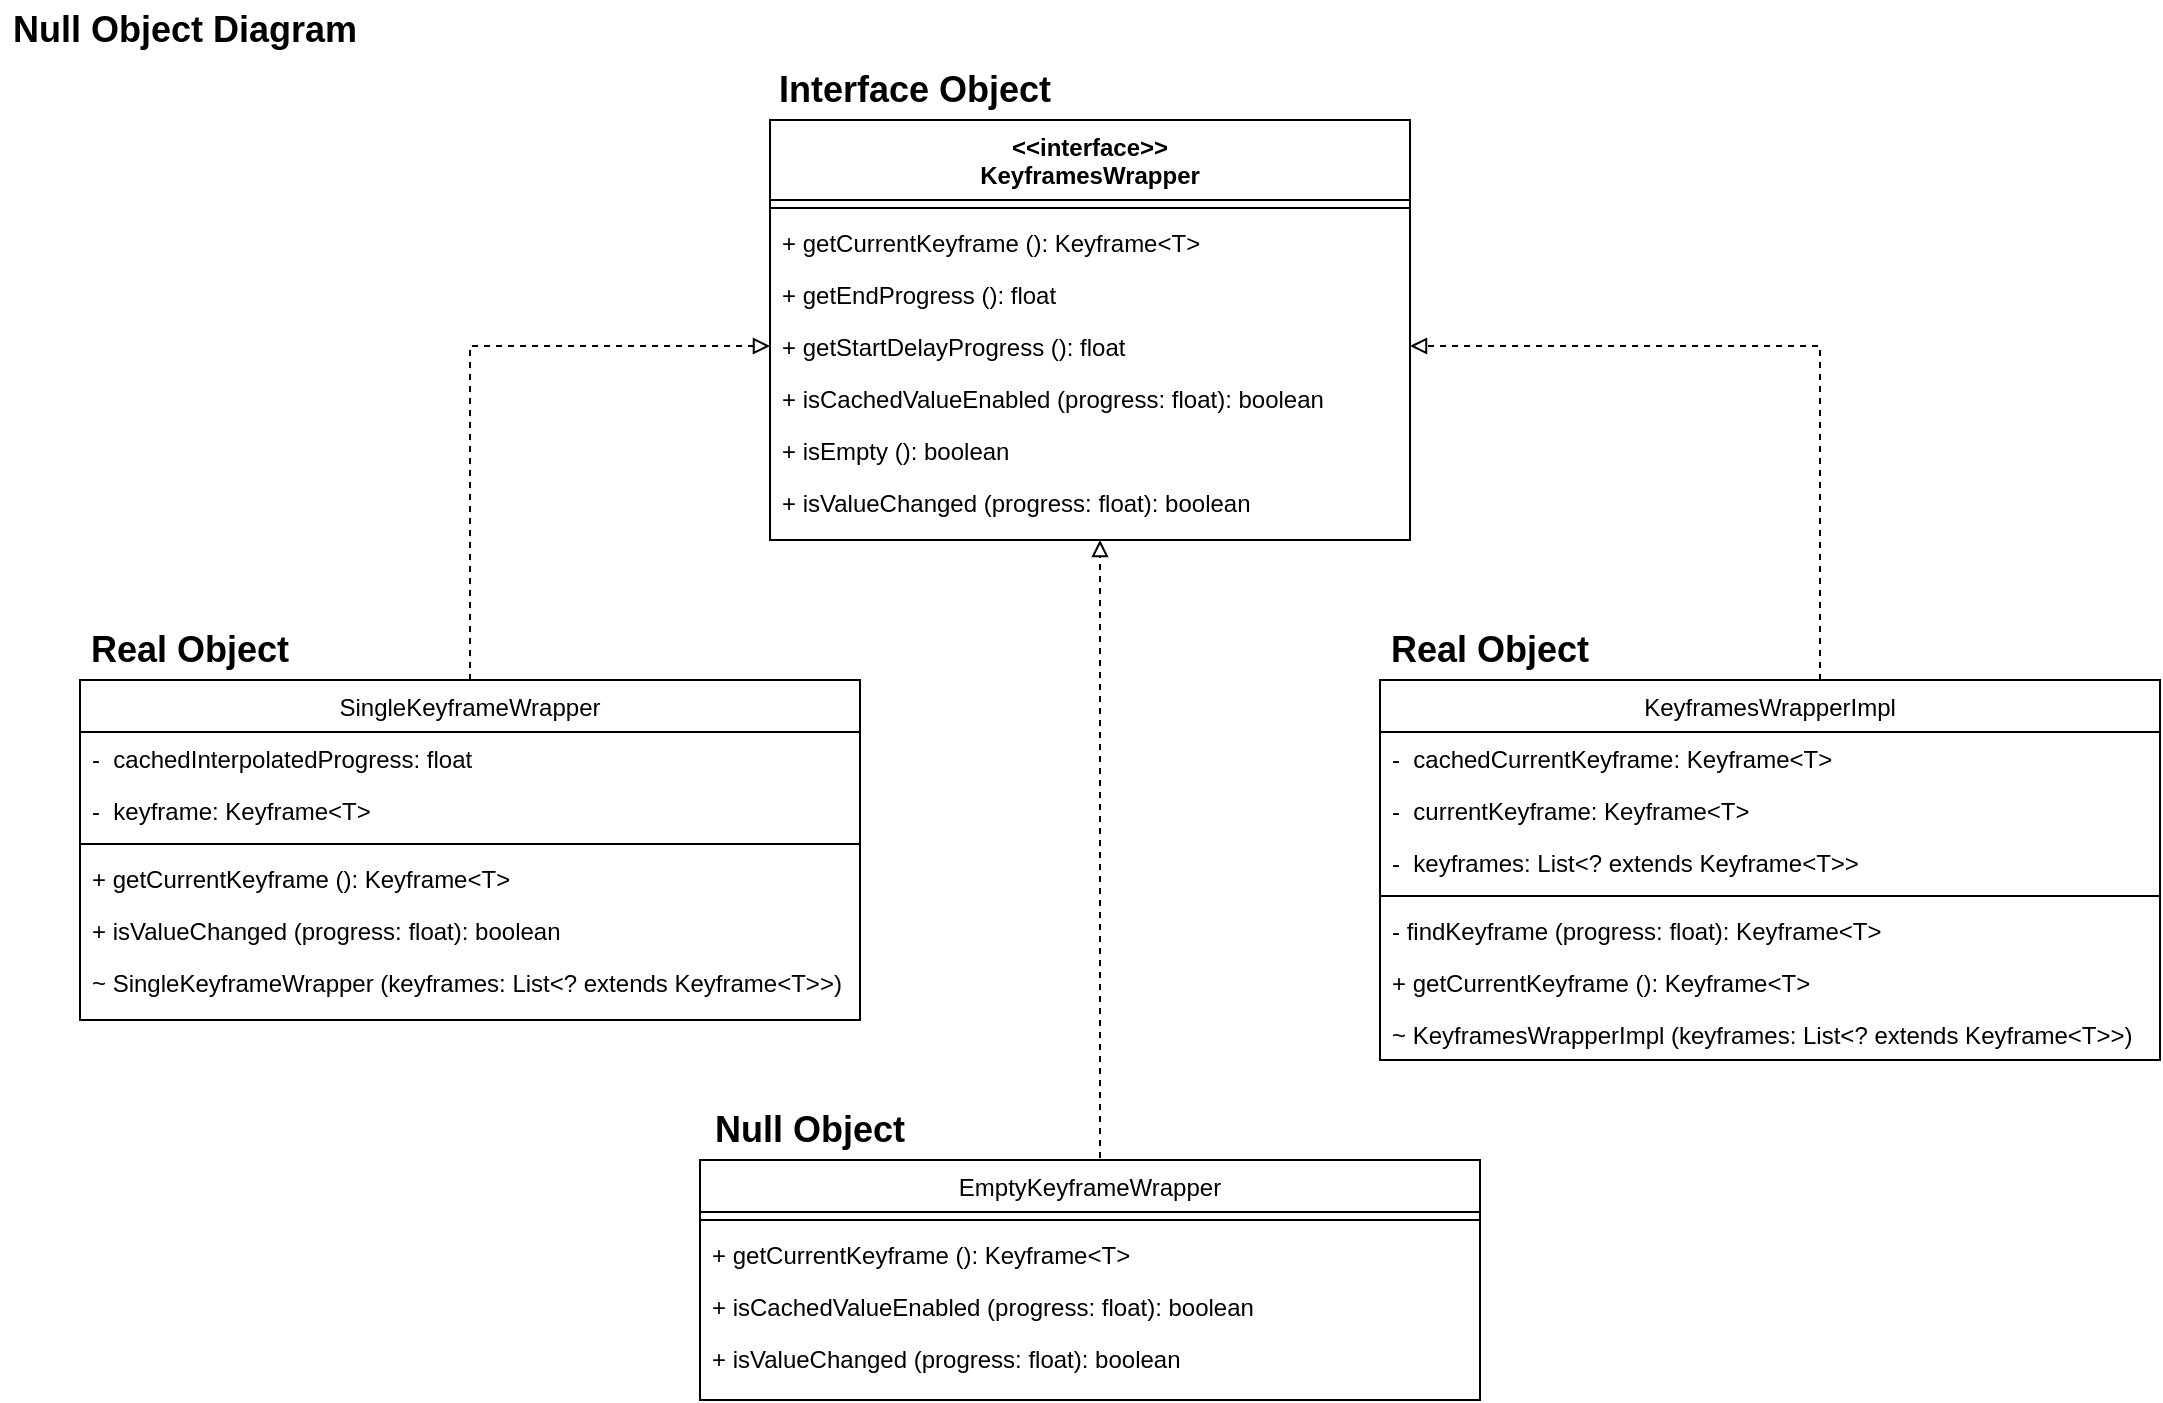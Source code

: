 <mxfile version="15.7.3" type="github">
  <diagram id="C5RBs43oDa-KdzZeNtuy" name="Page-1">
    <mxGraphModel dx="1673" dy="925" grid="1" gridSize="10" guides="1" tooltips="1" connect="1" arrows="1" fold="1" page="1" pageScale="1" pageWidth="1169" pageHeight="827" math="0" shadow="0">
      <root>
        <mxCell id="WIyWlLk6GJQsqaUBKTNV-0" />
        <mxCell id="WIyWlLk6GJQsqaUBKTNV-1" parent="WIyWlLk6GJQsqaUBKTNV-0" />
        <mxCell id="JPSFBGjOKT_y121djtkQ-9" value="Null Object Diagram&amp;nbsp;" style="text;html=1;strokeColor=none;fillColor=none;align=center;verticalAlign=middle;whiteSpace=wrap;rounded=0;fontSize=18;fontStyle=1" parent="WIyWlLk6GJQsqaUBKTNV-1" vertex="1">
          <mxGeometry x="40" y="48" width="190" height="30" as="geometry" />
        </mxCell>
        <mxCell id="JPSFBGjOKT_y121djtkQ-87" value="&lt;&lt;interface&gt;&gt;&#xa;KeyframesWrapper" style="swimlane;fontStyle=1;align=center;verticalAlign=top;childLayout=stackLayout;horizontal=1;startSize=40;horizontalStack=0;resizeParent=1;resizeLast=0;collapsible=1;marginBottom=0;rounded=0;shadow=0;strokeWidth=1;" parent="WIyWlLk6GJQsqaUBKTNV-1" vertex="1">
          <mxGeometry x="425" y="108" width="320" height="210" as="geometry">
            <mxRectangle x="550" y="140" width="160" height="26" as="alternateBounds" />
          </mxGeometry>
        </mxCell>
        <mxCell id="JPSFBGjOKT_y121djtkQ-89" value="" style="line;html=1;strokeWidth=1;align=left;verticalAlign=middle;spacingTop=-1;spacingLeft=3;spacingRight=3;rotatable=0;labelPosition=right;points=[];portConstraint=eastwest;" parent="JPSFBGjOKT_y121djtkQ-87" vertex="1">
          <mxGeometry y="40" width="320" height="8" as="geometry" />
        </mxCell>
        <mxCell id="JPSFBGjOKT_y121djtkQ-90" value="+ getCurrentKeyframe (): Keyframe&lt;T&gt;" style="text;align=left;verticalAlign=top;spacingLeft=4;spacingRight=4;overflow=hidden;rotatable=0;points=[[0,0.5],[1,0.5]];portConstraint=eastwest;" parent="JPSFBGjOKT_y121djtkQ-87" vertex="1">
          <mxGeometry y="48" width="320" height="26" as="geometry" />
        </mxCell>
        <mxCell id="JPSFBGjOKT_y121djtkQ-91" value="+ getEndProgress (): float" style="text;align=left;verticalAlign=top;spacingLeft=4;spacingRight=4;overflow=hidden;rotatable=0;points=[[0,0.5],[1,0.5]];portConstraint=eastwest;" parent="JPSFBGjOKT_y121djtkQ-87" vertex="1">
          <mxGeometry y="74" width="320" height="26" as="geometry" />
        </mxCell>
        <mxCell id="JPSFBGjOKT_y121djtkQ-92" value="+ getStartDelayProgress (): float" style="text;align=left;verticalAlign=top;spacingLeft=4;spacingRight=4;overflow=hidden;rotatable=0;points=[[0,0.5],[1,0.5]];portConstraint=eastwest;" parent="JPSFBGjOKT_y121djtkQ-87" vertex="1">
          <mxGeometry y="100" width="320" height="26" as="geometry" />
        </mxCell>
        <mxCell id="JPSFBGjOKT_y121djtkQ-93" value="+ isCachedValueEnabled (progress: float): boolean" style="text;align=left;verticalAlign=top;spacingLeft=4;spacingRight=4;overflow=hidden;rotatable=0;points=[[0,0.5],[1,0.5]];portConstraint=eastwest;" parent="JPSFBGjOKT_y121djtkQ-87" vertex="1">
          <mxGeometry y="126" width="320" height="26" as="geometry" />
        </mxCell>
        <mxCell id="JPSFBGjOKT_y121djtkQ-94" value="+ isEmpty (): boolean" style="text;align=left;verticalAlign=top;spacingLeft=4;spacingRight=4;overflow=hidden;rotatable=0;points=[[0,0.5],[1,0.5]];portConstraint=eastwest;" parent="JPSFBGjOKT_y121djtkQ-87" vertex="1">
          <mxGeometry y="152" width="320" height="26" as="geometry" />
        </mxCell>
        <mxCell id="JPSFBGjOKT_y121djtkQ-95" value="+ isValueChanged (progress: float): boolean" style="text;align=left;verticalAlign=top;spacingLeft=4;spacingRight=4;overflow=hidden;rotatable=0;points=[[0,0.5],[1,0.5]];portConstraint=eastwest;" parent="JPSFBGjOKT_y121djtkQ-87" vertex="1">
          <mxGeometry y="178" width="320" height="26" as="geometry" />
        </mxCell>
        <mxCell id="JPSFBGjOKT_y121djtkQ-122" style="edgeStyle=orthogonalEdgeStyle;rounded=0;orthogonalLoop=1;jettySize=auto;html=1;entryX=0;entryY=0.5;entryDx=0;entryDy=0;endArrow=block;endFill=0;dashed=1;" parent="WIyWlLk6GJQsqaUBKTNV-1" source="JPSFBGjOKT_y121djtkQ-97" target="JPSFBGjOKT_y121djtkQ-92" edge="1">
          <mxGeometry relative="1" as="geometry" />
        </mxCell>
        <mxCell id="JPSFBGjOKT_y121djtkQ-97" value="SingleKeyframeWrapper" style="swimlane;fontStyle=0;align=center;verticalAlign=top;childLayout=stackLayout;horizontal=1;startSize=26;horizontalStack=0;resizeParent=1;resizeLast=0;collapsible=1;marginBottom=0;rounded=0;shadow=0;strokeWidth=1;" parent="WIyWlLk6GJQsqaUBKTNV-1" vertex="1">
          <mxGeometry x="80" y="388" width="390" height="170" as="geometry">
            <mxRectangle x="550" y="140" width="160" height="26" as="alternateBounds" />
          </mxGeometry>
        </mxCell>
        <mxCell id="JPSFBGjOKT_y121djtkQ-98" value="-  cachedInterpolatedProgress: float" style="text;align=left;verticalAlign=top;spacingLeft=4;spacingRight=4;overflow=hidden;rotatable=0;points=[[0,0.5],[1,0.5]];portConstraint=eastwest;" parent="JPSFBGjOKT_y121djtkQ-97" vertex="1">
          <mxGeometry y="26" width="390" height="26" as="geometry" />
        </mxCell>
        <mxCell id="JPSFBGjOKT_y121djtkQ-99" value="-  keyframe: Keyframe&lt;T&gt;" style="text;align=left;verticalAlign=top;spacingLeft=4;spacingRight=4;overflow=hidden;rotatable=0;points=[[0,0.5],[1,0.5]];portConstraint=eastwest;rounded=0;shadow=0;html=0;" parent="JPSFBGjOKT_y121djtkQ-97" vertex="1">
          <mxGeometry y="52" width="390" height="26" as="geometry" />
        </mxCell>
        <mxCell id="JPSFBGjOKT_y121djtkQ-100" value="" style="line;html=1;strokeWidth=1;align=left;verticalAlign=middle;spacingTop=-1;spacingLeft=3;spacingRight=3;rotatable=0;labelPosition=right;points=[];portConstraint=eastwest;" parent="JPSFBGjOKT_y121djtkQ-97" vertex="1">
          <mxGeometry y="78" width="390" height="8" as="geometry" />
        </mxCell>
        <mxCell id="JPSFBGjOKT_y121djtkQ-101" value="+ getCurrentKeyframe (): Keyframe&lt;T&gt;" style="text;align=left;verticalAlign=top;spacingLeft=4;spacingRight=4;overflow=hidden;rotatable=0;points=[[0,0.5],[1,0.5]];portConstraint=eastwest;rounded=0;shadow=0;html=0;" parent="JPSFBGjOKT_y121djtkQ-97" vertex="1">
          <mxGeometry y="86" width="390" height="26" as="geometry" />
        </mxCell>
        <mxCell id="JPSFBGjOKT_y121djtkQ-102" value="+ isValueChanged (progress: float): boolean" style="text;align=left;verticalAlign=top;spacingLeft=4;spacingRight=4;overflow=hidden;rotatable=0;points=[[0,0.5],[1,0.5]];portConstraint=eastwest;" parent="JPSFBGjOKT_y121djtkQ-97" vertex="1">
          <mxGeometry y="112" width="390" height="26" as="geometry" />
        </mxCell>
        <mxCell id="JPSFBGjOKT_y121djtkQ-103" value="~ SingleKeyframeWrapper (keyframes: List&lt;? extends Keyframe&lt;T&gt;&gt;)" style="text;align=left;verticalAlign=top;spacingLeft=4;spacingRight=4;overflow=hidden;rotatable=0;points=[[0,0.5],[1,0.5]];portConstraint=eastwest;" parent="JPSFBGjOKT_y121djtkQ-97" vertex="1">
          <mxGeometry y="138" width="390" height="26" as="geometry" />
        </mxCell>
        <mxCell id="JPSFBGjOKT_y121djtkQ-123" style="edgeStyle=orthogonalEdgeStyle;rounded=0;orthogonalLoop=1;jettySize=auto;html=1;dashed=1;endArrow=block;endFill=0;entryX=1;entryY=0.5;entryDx=0;entryDy=0;" parent="WIyWlLk6GJQsqaUBKTNV-1" source="JPSFBGjOKT_y121djtkQ-104" target="JPSFBGjOKT_y121djtkQ-92" edge="1">
          <mxGeometry relative="1" as="geometry">
            <mxPoint x="780" y="298" as="targetPoint" />
            <Array as="points">
              <mxPoint x="950" y="221" />
            </Array>
          </mxGeometry>
        </mxCell>
        <mxCell id="JPSFBGjOKT_y121djtkQ-104" value="KeyframesWrapperImpl" style="swimlane;fontStyle=0;align=center;verticalAlign=top;childLayout=stackLayout;horizontal=1;startSize=26;horizontalStack=0;resizeParent=1;resizeLast=0;collapsible=1;marginBottom=0;rounded=0;shadow=0;strokeWidth=1;" parent="WIyWlLk6GJQsqaUBKTNV-1" vertex="1">
          <mxGeometry x="730" y="388" width="390" height="190" as="geometry">
            <mxRectangle x="550" y="140" width="160" height="26" as="alternateBounds" />
          </mxGeometry>
        </mxCell>
        <mxCell id="JPSFBGjOKT_y121djtkQ-105" value="-  cachedCurrentKeyframe: Keyframe&lt;T&gt;" style="text;align=left;verticalAlign=top;spacingLeft=4;spacingRight=4;overflow=hidden;rotatable=0;points=[[0,0.5],[1,0.5]];portConstraint=eastwest;" parent="JPSFBGjOKT_y121djtkQ-104" vertex="1">
          <mxGeometry y="26" width="390" height="26" as="geometry" />
        </mxCell>
        <mxCell id="JPSFBGjOKT_y121djtkQ-106" value="-  currentKeyframe: Keyframe&lt;T&gt;" style="text;align=left;verticalAlign=top;spacingLeft=4;spacingRight=4;overflow=hidden;rotatable=0;points=[[0,0.5],[1,0.5]];portConstraint=eastwest;rounded=0;shadow=0;html=0;" parent="JPSFBGjOKT_y121djtkQ-104" vertex="1">
          <mxGeometry y="52" width="390" height="26" as="geometry" />
        </mxCell>
        <mxCell id="JPSFBGjOKT_y121djtkQ-111" value="-  keyframes: List&lt;? extends Keyframe&lt;T&gt;&gt; " style="text;align=left;verticalAlign=top;spacingLeft=4;spacingRight=4;overflow=hidden;rotatable=0;points=[[0,0.5],[1,0.5]];portConstraint=eastwest;rounded=0;shadow=0;html=0;" parent="JPSFBGjOKT_y121djtkQ-104" vertex="1">
          <mxGeometry y="78" width="390" height="26" as="geometry" />
        </mxCell>
        <mxCell id="JPSFBGjOKT_y121djtkQ-107" value="" style="line;html=1;strokeWidth=1;align=left;verticalAlign=middle;spacingTop=-1;spacingLeft=3;spacingRight=3;rotatable=0;labelPosition=right;points=[];portConstraint=eastwest;" parent="JPSFBGjOKT_y121djtkQ-104" vertex="1">
          <mxGeometry y="104" width="390" height="8" as="geometry" />
        </mxCell>
        <mxCell id="JPSFBGjOKT_y121djtkQ-108" value="- findKeyframe (progress: float): Keyframe&lt;T&gt;" style="text;align=left;verticalAlign=top;spacingLeft=4;spacingRight=4;overflow=hidden;rotatable=0;points=[[0,0.5],[1,0.5]];portConstraint=eastwest;rounded=0;shadow=0;html=0;" parent="JPSFBGjOKT_y121djtkQ-104" vertex="1">
          <mxGeometry y="112" width="390" height="26" as="geometry" />
        </mxCell>
        <mxCell id="JPSFBGjOKT_y121djtkQ-109" value="+ getCurrentKeyframe (): Keyframe&lt;T&gt;" style="text;align=left;verticalAlign=top;spacingLeft=4;spacingRight=4;overflow=hidden;rotatable=0;points=[[0,0.5],[1,0.5]];portConstraint=eastwest;" parent="JPSFBGjOKT_y121djtkQ-104" vertex="1">
          <mxGeometry y="138" width="390" height="26" as="geometry" />
        </mxCell>
        <mxCell id="JPSFBGjOKT_y121djtkQ-110" value="~ KeyframesWrapperImpl (keyframes: List&lt;? extends Keyframe&lt;T&gt;&gt;)" style="text;align=left;verticalAlign=top;spacingLeft=4;spacingRight=4;overflow=hidden;rotatable=0;points=[[0,0.5],[1,0.5]];portConstraint=eastwest;" parent="JPSFBGjOKT_y121djtkQ-104" vertex="1">
          <mxGeometry y="164" width="390" height="26" as="geometry" />
        </mxCell>
        <mxCell id="JPSFBGjOKT_y121djtkQ-113" value="EmptyKeyframeWrapper" style="swimlane;fontStyle=0;align=center;verticalAlign=top;childLayout=stackLayout;horizontal=1;startSize=26;horizontalStack=0;resizeParent=1;resizeLast=0;collapsible=1;marginBottom=0;rounded=0;shadow=0;strokeWidth=1;" parent="WIyWlLk6GJQsqaUBKTNV-1" vertex="1">
          <mxGeometry x="390" y="628" width="390" height="120" as="geometry">
            <mxRectangle x="550" y="140" width="160" height="26" as="alternateBounds" />
          </mxGeometry>
        </mxCell>
        <mxCell id="JPSFBGjOKT_y121djtkQ-117" value="" style="line;html=1;strokeWidth=1;align=left;verticalAlign=middle;spacingTop=-1;spacingLeft=3;spacingRight=3;rotatable=0;labelPosition=right;points=[];portConstraint=eastwest;" parent="JPSFBGjOKT_y121djtkQ-113" vertex="1">
          <mxGeometry y="26" width="390" height="8" as="geometry" />
        </mxCell>
        <mxCell id="JPSFBGjOKT_y121djtkQ-118" value="+ getCurrentKeyframe (): Keyframe&lt;T&gt;" style="text;align=left;verticalAlign=top;spacingLeft=4;spacingRight=4;overflow=hidden;rotatable=0;points=[[0,0.5],[1,0.5]];portConstraint=eastwest;rounded=0;shadow=0;html=0;" parent="JPSFBGjOKT_y121djtkQ-113" vertex="1">
          <mxGeometry y="34" width="390" height="26" as="geometry" />
        </mxCell>
        <mxCell id="JPSFBGjOKT_y121djtkQ-119" value="+ isCachedValueEnabled (progress: float): boolean" style="text;align=left;verticalAlign=top;spacingLeft=4;spacingRight=4;overflow=hidden;rotatable=0;points=[[0,0.5],[1,0.5]];portConstraint=eastwest;" parent="JPSFBGjOKT_y121djtkQ-113" vertex="1">
          <mxGeometry y="60" width="390" height="26" as="geometry" />
        </mxCell>
        <mxCell id="JPSFBGjOKT_y121djtkQ-120" value="+ isValueChanged (progress: float): boolean" style="text;align=left;verticalAlign=top;spacingLeft=4;spacingRight=4;overflow=hidden;rotatable=0;points=[[0,0.5],[1,0.5]];portConstraint=eastwest;" parent="JPSFBGjOKT_y121djtkQ-113" vertex="1">
          <mxGeometry y="86" width="390" height="26" as="geometry" />
        </mxCell>
        <mxCell id="JPSFBGjOKT_y121djtkQ-124" style="edgeStyle=orthogonalEdgeStyle;rounded=0;orthogonalLoop=1;jettySize=auto;html=1;dashed=1;endArrow=block;endFill=0;" parent="WIyWlLk6GJQsqaUBKTNV-1" edge="1">
          <mxGeometry relative="1" as="geometry">
            <mxPoint x="590" y="627" as="sourcePoint" />
            <mxPoint x="590" y="318" as="targetPoint" />
            <Array as="points">
              <mxPoint x="590" y="627" />
            </Array>
          </mxGeometry>
        </mxCell>
        <mxCell id="p0UOWrEtjc0I-eikV434-0" value="Real Object" style="text;html=1;strokeColor=none;fillColor=none;align=center;verticalAlign=middle;whiteSpace=wrap;rounded=0;fontSize=18;fontStyle=1" parent="WIyWlLk6GJQsqaUBKTNV-1" vertex="1">
          <mxGeometry x="80" y="358" width="110" height="30" as="geometry" />
        </mxCell>
        <mxCell id="p0UOWrEtjc0I-eikV434-1" value="Real Object" style="text;html=1;strokeColor=none;fillColor=none;align=center;verticalAlign=middle;whiteSpace=wrap;rounded=0;fontSize=18;fontStyle=1" parent="WIyWlLk6GJQsqaUBKTNV-1" vertex="1">
          <mxGeometry x="730" y="358" width="110" height="30" as="geometry" />
        </mxCell>
        <mxCell id="p0UOWrEtjc0I-eikV434-2" value="Null Object" style="text;html=1;strokeColor=none;fillColor=none;align=center;verticalAlign=middle;whiteSpace=wrap;rounded=0;fontSize=18;fontStyle=1" parent="WIyWlLk6GJQsqaUBKTNV-1" vertex="1">
          <mxGeometry x="390" y="598" width="110" height="30" as="geometry" />
        </mxCell>
        <mxCell id="5QGbUF9zKxm44d-yfnw0-1" value="Interface Object" style="text;html=1;strokeColor=none;fillColor=none;align=center;verticalAlign=middle;whiteSpace=wrap;rounded=0;fontSize=18;fontStyle=1" vertex="1" parent="WIyWlLk6GJQsqaUBKTNV-1">
          <mxGeometry x="425" y="78" width="145" height="30" as="geometry" />
        </mxCell>
      </root>
    </mxGraphModel>
  </diagram>
</mxfile>
